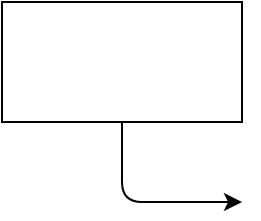 <mxfile>
    <diagram id="LJXYN8uhuegAvgardTpE" name="Page-1">
        <mxGraphModel dx="373" dy="263" grid="1" gridSize="10" guides="1" tooltips="1" connect="1" arrows="1" fold="1" page="1" pageScale="1" pageWidth="850" pageHeight="1100" math="0" shadow="0">
            <root>
                <mxCell id="0"/>
                <mxCell id="1" parent="0"/>
                <mxCell id="25" value="" style="rounded=0;whiteSpace=wrap;html=1;" vertex="1" parent="1">
                    <mxGeometry x="160" y="60" width="120" height="60" as="geometry"/>
                </mxCell>
                <mxCell id="29" value="" style="edgeStyle=segmentEdgeStyle;endArrow=classic;html=1;exitX=0.5;exitY=1;exitDx=0;exitDy=0;" edge="1" parent="1" source="25">
                    <mxGeometry width="50" height="50" relative="1" as="geometry">
                        <mxPoint x="170" y="230" as="sourcePoint"/>
                        <mxPoint x="280" y="160" as="targetPoint"/>
                        <Array as="points">
                            <mxPoint x="220" y="160"/>
                            <mxPoint x="260" y="160"/>
                        </Array>
                    </mxGeometry>
                </mxCell>
            </root>
        </mxGraphModel>
    </diagram>
</mxfile>